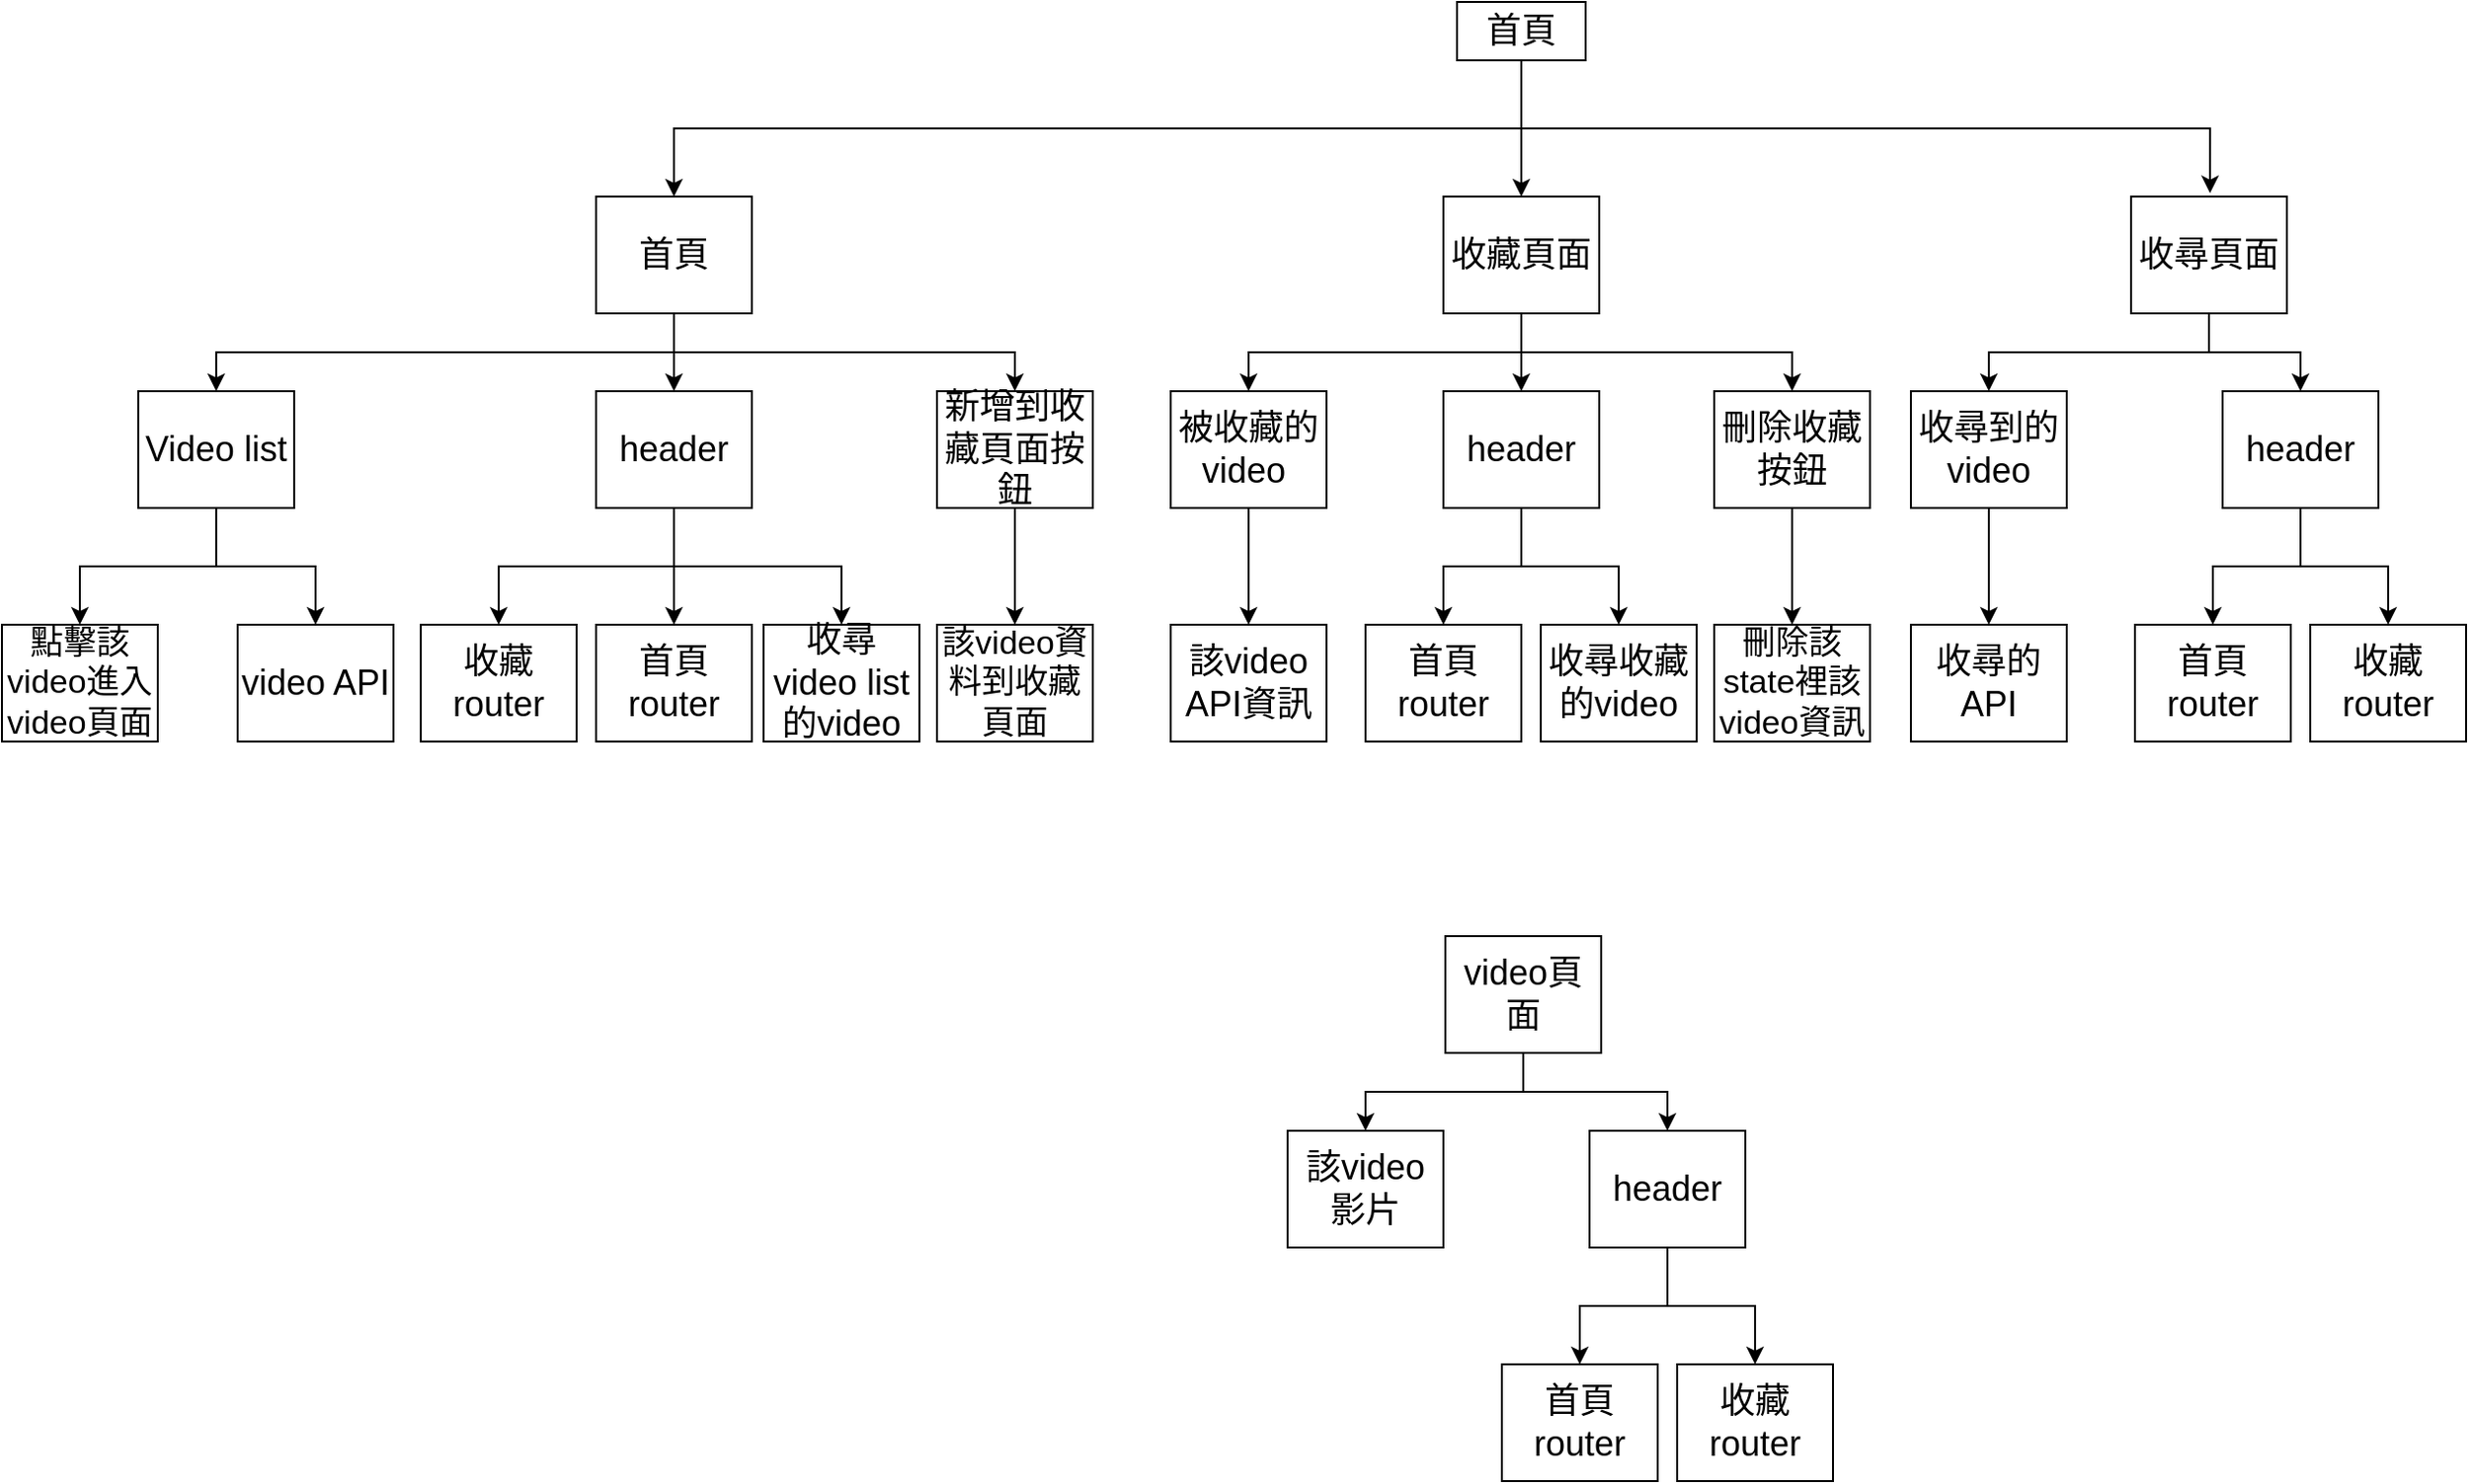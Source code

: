 <mxfile version="13.7.9" type="github">
  <diagram id="s2sqIStkeBrcZN6m3e4i" name="第1頁">
    <mxGraphModel dx="2295" dy="836" grid="1" gridSize="10" guides="1" tooltips="1" connect="1" arrows="1" fold="1" page="1" pageScale="1" pageWidth="827" pageHeight="1169" math="0" shadow="0">
      <root>
        <mxCell id="0" />
        <mxCell id="1" parent="0" />
        <mxCell id="ZZiHmv-vf1mXsx6crtdL-14" style="edgeStyle=orthogonalEdgeStyle;rounded=0;orthogonalLoop=1;jettySize=auto;html=1;exitX=0.5;exitY=1;exitDx=0;exitDy=0;fontFamily=Helvetica;fontSize=18;entryX=0.5;entryY=0;entryDx=0;entryDy=0;" edge="1" parent="1" source="ZZiHmv-vf1mXsx6crtdL-1" target="ZZiHmv-vf1mXsx6crtdL-2">
          <mxGeometry relative="1" as="geometry">
            <Array as="points">
              <mxPoint x="485" y="105" />
              <mxPoint x="85" y="105" />
            </Array>
          </mxGeometry>
        </mxCell>
        <mxCell id="ZZiHmv-vf1mXsx6crtdL-15" style="edgeStyle=orthogonalEdgeStyle;rounded=0;orthogonalLoop=1;jettySize=auto;html=1;exitX=0.5;exitY=1;exitDx=0;exitDy=0;fontFamily=Helvetica;fontSize=18;entryX=0.5;entryY=0;entryDx=0;entryDy=0;" edge="1" parent="1" source="ZZiHmv-vf1mXsx6crtdL-1" target="ZZiHmv-vf1mXsx6crtdL-3">
          <mxGeometry relative="1" as="geometry">
            <mxPoint x="590" y="140" as="targetPoint" />
          </mxGeometry>
        </mxCell>
        <mxCell id="ZZiHmv-vf1mXsx6crtdL-24" style="edgeStyle=orthogonalEdgeStyle;rounded=0;orthogonalLoop=1;jettySize=auto;html=1;exitX=0.5;exitY=1;exitDx=0;exitDy=0;entryX=0.507;entryY=-0.029;entryDx=0;entryDy=0;entryPerimeter=0;fontFamily=Helvetica;fontSize=18;" edge="1" parent="1" source="ZZiHmv-vf1mXsx6crtdL-1" target="ZZiHmv-vf1mXsx6crtdL-12">
          <mxGeometry relative="1" as="geometry" />
        </mxCell>
        <mxCell id="ZZiHmv-vf1mXsx6crtdL-1" value="首頁" style="rounded=0;whiteSpace=wrap;html=1;fontSize=18;" vertex="1" parent="1">
          <mxGeometry x="497" y="40" width="66" height="30" as="geometry" />
        </mxCell>
        <mxCell id="ZZiHmv-vf1mXsx6crtdL-26" style="edgeStyle=orthogonalEdgeStyle;rounded=0;orthogonalLoop=1;jettySize=auto;html=1;exitX=0.5;exitY=1;exitDx=0;exitDy=0;entryX=0.5;entryY=1;entryDx=0;entryDy=0;fontFamily=Helvetica;fontSize=18;" edge="1" parent="1" source="ZZiHmv-vf1mXsx6crtdL-2" target="ZZiHmv-vf1mXsx6crtdL-6">
          <mxGeometry relative="1" as="geometry">
            <Array as="points">
              <mxPoint x="95" y="220" />
              <mxPoint x="-140" y="220" />
            </Array>
          </mxGeometry>
        </mxCell>
        <mxCell id="ZZiHmv-vf1mXsx6crtdL-32" style="edgeStyle=orthogonalEdgeStyle;rounded=0;orthogonalLoop=1;jettySize=auto;html=1;exitX=0.5;exitY=1;exitDx=0;exitDy=0;entryX=0.5;entryY=1;entryDx=0;entryDy=0;fontFamily=Helvetica;fontSize=18;" edge="1" parent="1" source="ZZiHmv-vf1mXsx6crtdL-2" target="ZZiHmv-vf1mXsx6crtdL-30">
          <mxGeometry relative="1" as="geometry" />
        </mxCell>
        <mxCell id="ZZiHmv-vf1mXsx6crtdL-33" style="edgeStyle=orthogonalEdgeStyle;rounded=0;orthogonalLoop=1;jettySize=auto;html=1;exitX=0.5;exitY=1;exitDx=0;exitDy=0;entryX=0.5;entryY=1;entryDx=0;entryDy=0;fontFamily=Helvetica;fontSize=18;" edge="1" parent="1" source="ZZiHmv-vf1mXsx6crtdL-2" target="ZZiHmv-vf1mXsx6crtdL-31">
          <mxGeometry relative="1" as="geometry" />
        </mxCell>
        <mxCell id="ZZiHmv-vf1mXsx6crtdL-2" value="首頁" style="rounded=0;whiteSpace=wrap;html=1;fontFamily=Helvetica;fontSize=18;" vertex="1" parent="1">
          <mxGeometry x="55" y="140" width="80" height="60" as="geometry" />
        </mxCell>
        <mxCell id="ZZiHmv-vf1mXsx6crtdL-29" style="edgeStyle=orthogonalEdgeStyle;rounded=0;orthogonalLoop=1;jettySize=auto;html=1;exitX=0.5;exitY=1;exitDx=0;exitDy=0;entryX=0.5;entryY=1;entryDx=0;entryDy=0;fontFamily=Helvetica;fontSize=18;" edge="1" parent="1" source="ZZiHmv-vf1mXsx6crtdL-3" target="ZZiHmv-vf1mXsx6crtdL-28">
          <mxGeometry relative="1" as="geometry" />
        </mxCell>
        <mxCell id="ZZiHmv-vf1mXsx6crtdL-35" style="edgeStyle=orthogonalEdgeStyle;rounded=0;orthogonalLoop=1;jettySize=auto;html=1;exitX=0.5;exitY=1;exitDx=0;exitDy=0;entryX=0.5;entryY=1;entryDx=0;entryDy=0;fontFamily=Helvetica;fontSize=18;" edge="1" parent="1" source="ZZiHmv-vf1mXsx6crtdL-3" target="ZZiHmv-vf1mXsx6crtdL-34">
          <mxGeometry relative="1" as="geometry" />
        </mxCell>
        <mxCell id="ZZiHmv-vf1mXsx6crtdL-37" style="edgeStyle=orthogonalEdgeStyle;rounded=0;orthogonalLoop=1;jettySize=auto;html=1;exitX=0.5;exitY=1;exitDx=0;exitDy=0;fontFamily=Helvetica;fontSize=18;" edge="1" parent="1" source="ZZiHmv-vf1mXsx6crtdL-3" target="ZZiHmv-vf1mXsx6crtdL-36">
          <mxGeometry relative="1" as="geometry" />
        </mxCell>
        <mxCell id="ZZiHmv-vf1mXsx6crtdL-3" value="收藏頁面" style="rounded=0;whiteSpace=wrap;html=1;horizontal=1;fontSize=18;" vertex="1" parent="1">
          <mxGeometry x="490" y="140" width="80" height="60" as="geometry" />
        </mxCell>
        <mxCell id="ZZiHmv-vf1mXsx6crtdL-57" style="edgeStyle=orthogonalEdgeStyle;rounded=0;orthogonalLoop=1;jettySize=auto;html=1;exitX=0.5;exitY=0;exitDx=0;exitDy=0;fontFamily=Helvetica;fontSize=18;" edge="1" parent="1" source="ZZiHmv-vf1mXsx6crtdL-6" target="ZZiHmv-vf1mXsx6crtdL-55">
          <mxGeometry relative="1" as="geometry" />
        </mxCell>
        <mxCell id="ZZiHmv-vf1mXsx6crtdL-80" style="edgeStyle=orthogonalEdgeStyle;rounded=0;orthogonalLoop=1;jettySize=auto;html=1;exitX=0.5;exitY=0;exitDx=0;exitDy=0;fontFamily=Helvetica;fontSize=17;entryX=0.5;entryY=1;entryDx=0;entryDy=0;" edge="1" parent="1" source="ZZiHmv-vf1mXsx6crtdL-6" target="ZZiHmv-vf1mXsx6crtdL-81">
          <mxGeometry relative="1" as="geometry">
            <mxPoint x="-250.909" y="340" as="targetPoint" />
          </mxGeometry>
        </mxCell>
        <mxCell id="ZZiHmv-vf1mXsx6crtdL-6" value="Video list" style="rounded=0;whiteSpace=wrap;html=1;direction=west;fontSize=18;" vertex="1" parent="1">
          <mxGeometry x="-180" y="240" width="80" height="60" as="geometry" />
        </mxCell>
        <mxCell id="ZZiHmv-vf1mXsx6crtdL-71" style="edgeStyle=orthogonalEdgeStyle;rounded=0;orthogonalLoop=1;jettySize=auto;html=1;exitX=0.5;exitY=0;exitDx=0;exitDy=0;entryX=0.5;entryY=1;entryDx=0;entryDy=0;fontFamily=Helvetica;fontSize=17;" edge="1" parent="1" source="ZZiHmv-vf1mXsx6crtdL-10" target="ZZiHmv-vf1mXsx6crtdL-69">
          <mxGeometry relative="1" as="geometry" />
        </mxCell>
        <mxCell id="ZZiHmv-vf1mXsx6crtdL-72" style="edgeStyle=orthogonalEdgeStyle;rounded=0;orthogonalLoop=1;jettySize=auto;html=1;exitX=0.5;exitY=0;exitDx=0;exitDy=0;entryX=0.5;entryY=1;entryDx=0;entryDy=0;fontFamily=Helvetica;fontSize=17;" edge="1" parent="1" source="ZZiHmv-vf1mXsx6crtdL-10" target="ZZiHmv-vf1mXsx6crtdL-70">
          <mxGeometry relative="1" as="geometry" />
        </mxCell>
        <mxCell id="ZZiHmv-vf1mXsx6crtdL-10" value="header" style="rounded=0;whiteSpace=wrap;html=1;direction=west;fontSize=18;" vertex="1" parent="1">
          <mxGeometry x="890" y="240" width="80" height="60" as="geometry" />
        </mxCell>
        <mxCell id="ZZiHmv-vf1mXsx6crtdL-27" style="edgeStyle=orthogonalEdgeStyle;rounded=0;orthogonalLoop=1;jettySize=auto;html=1;exitX=0.5;exitY=1;exitDx=0;exitDy=0;entryX=0.5;entryY=1;entryDx=0;entryDy=0;fontFamily=Helvetica;fontSize=18;" edge="1" parent="1" source="ZZiHmv-vf1mXsx6crtdL-12" target="ZZiHmv-vf1mXsx6crtdL-10">
          <mxGeometry relative="1" as="geometry" />
        </mxCell>
        <mxCell id="ZZiHmv-vf1mXsx6crtdL-42" style="edgeStyle=orthogonalEdgeStyle;rounded=0;orthogonalLoop=1;jettySize=auto;html=1;exitX=0.5;exitY=1;exitDx=0;exitDy=0;entryX=0.5;entryY=1;entryDx=0;entryDy=0;fontFamily=Helvetica;fontSize=18;" edge="1" parent="1" source="ZZiHmv-vf1mXsx6crtdL-12" target="ZZiHmv-vf1mXsx6crtdL-38">
          <mxGeometry relative="1" as="geometry" />
        </mxCell>
        <mxCell id="ZZiHmv-vf1mXsx6crtdL-12" value="收尋頁面" style="rounded=0;whiteSpace=wrap;html=1;horizontal=1;fontSize=18;" vertex="1" parent="1">
          <mxGeometry x="843" y="140" width="80" height="60" as="geometry" />
        </mxCell>
        <mxCell id="ZZiHmv-vf1mXsx6crtdL-64" style="edgeStyle=orthogonalEdgeStyle;rounded=0;orthogonalLoop=1;jettySize=auto;html=1;exitX=0.5;exitY=0;exitDx=0;exitDy=0;fontFamily=Helvetica;fontSize=18;" edge="1" parent="1" source="ZZiHmv-vf1mXsx6crtdL-28" target="ZZiHmv-vf1mXsx6crtdL-63">
          <mxGeometry relative="1" as="geometry" />
        </mxCell>
        <mxCell id="ZZiHmv-vf1mXsx6crtdL-28" value="被收藏的video&amp;nbsp;" style="rounded=0;whiteSpace=wrap;html=1;direction=west;fontSize=18;" vertex="1" parent="1">
          <mxGeometry x="350" y="240" width="80" height="60" as="geometry" />
        </mxCell>
        <mxCell id="ZZiHmv-vf1mXsx6crtdL-46" style="edgeStyle=orthogonalEdgeStyle;rounded=0;orthogonalLoop=1;jettySize=auto;html=1;exitX=0.5;exitY=0;exitDx=0;exitDy=0;fontFamily=Helvetica;fontSize=18;" edge="1" parent="1" source="ZZiHmv-vf1mXsx6crtdL-30" target="ZZiHmv-vf1mXsx6crtdL-44">
          <mxGeometry relative="1" as="geometry" />
        </mxCell>
        <mxCell id="ZZiHmv-vf1mXsx6crtdL-47" style="edgeStyle=orthogonalEdgeStyle;rounded=0;orthogonalLoop=1;jettySize=auto;html=1;exitX=0.5;exitY=0;exitDx=0;exitDy=0;fontFamily=Helvetica;fontSize=18;" edge="1" parent="1" source="ZZiHmv-vf1mXsx6crtdL-30" target="ZZiHmv-vf1mXsx6crtdL-45">
          <mxGeometry relative="1" as="geometry" />
        </mxCell>
        <mxCell id="ZZiHmv-vf1mXsx6crtdL-75" style="edgeStyle=orthogonalEdgeStyle;rounded=0;orthogonalLoop=1;jettySize=auto;html=1;exitX=0.5;exitY=0;exitDx=0;exitDy=0;entryX=0.5;entryY=1;entryDx=0;entryDy=0;fontFamily=Helvetica;fontSize=17;" edge="1" parent="1" source="ZZiHmv-vf1mXsx6crtdL-30" target="ZZiHmv-vf1mXsx6crtdL-74">
          <mxGeometry relative="1" as="geometry" />
        </mxCell>
        <mxCell id="ZZiHmv-vf1mXsx6crtdL-30" value="header" style="rounded=0;whiteSpace=wrap;html=1;direction=west;fontSize=18;" vertex="1" parent="1">
          <mxGeometry x="55" y="240" width="80" height="60" as="geometry" />
        </mxCell>
        <mxCell id="ZZiHmv-vf1mXsx6crtdL-60" style="edgeStyle=orthogonalEdgeStyle;rounded=0;orthogonalLoop=1;jettySize=auto;html=1;exitX=0.5;exitY=0;exitDx=0;exitDy=0;entryX=0.5;entryY=1;entryDx=0;entryDy=0;fontFamily=Helvetica;fontSize=18;" edge="1" parent="1" source="ZZiHmv-vf1mXsx6crtdL-31" target="ZZiHmv-vf1mXsx6crtdL-58">
          <mxGeometry relative="1" as="geometry" />
        </mxCell>
        <mxCell id="ZZiHmv-vf1mXsx6crtdL-31" value="新增到收藏頁面按鈕" style="rounded=0;whiteSpace=wrap;html=1;direction=west;fontSize=18;" vertex="1" parent="1">
          <mxGeometry x="230" y="240" width="80" height="60" as="geometry" />
        </mxCell>
        <mxCell id="ZZiHmv-vf1mXsx6crtdL-62" style="edgeStyle=orthogonalEdgeStyle;rounded=0;orthogonalLoop=1;jettySize=auto;html=1;exitX=0.5;exitY=0;exitDx=0;exitDy=0;entryX=0.5;entryY=1;entryDx=0;entryDy=0;fontFamily=Helvetica;fontSize=18;" edge="1" parent="1" source="ZZiHmv-vf1mXsx6crtdL-34" target="ZZiHmv-vf1mXsx6crtdL-61">
          <mxGeometry relative="1" as="geometry" />
        </mxCell>
        <mxCell id="ZZiHmv-vf1mXsx6crtdL-77" style="edgeStyle=orthogonalEdgeStyle;rounded=0;orthogonalLoop=1;jettySize=auto;html=1;exitX=0.5;exitY=0;exitDx=0;exitDy=0;entryX=0.5;entryY=1;entryDx=0;entryDy=0;fontFamily=Helvetica;fontSize=17;" edge="1" parent="1" source="ZZiHmv-vf1mXsx6crtdL-34" target="ZZiHmv-vf1mXsx6crtdL-76">
          <mxGeometry relative="1" as="geometry" />
        </mxCell>
        <mxCell id="ZZiHmv-vf1mXsx6crtdL-34" value="header" style="rounded=0;whiteSpace=wrap;html=1;direction=west;fontSize=18;" vertex="1" parent="1">
          <mxGeometry x="490" y="240" width="80" height="60" as="geometry" />
        </mxCell>
        <mxCell id="ZZiHmv-vf1mXsx6crtdL-66" style="edgeStyle=orthogonalEdgeStyle;rounded=0;orthogonalLoop=1;jettySize=auto;html=1;exitX=0.5;exitY=0;exitDx=0;exitDy=0;fontFamily=Helvetica;fontSize=18;" edge="1" parent="1" source="ZZiHmv-vf1mXsx6crtdL-36" target="ZZiHmv-vf1mXsx6crtdL-65">
          <mxGeometry relative="1" as="geometry" />
        </mxCell>
        <mxCell id="ZZiHmv-vf1mXsx6crtdL-36" value="刪除收藏按鈕" style="rounded=0;whiteSpace=wrap;html=1;direction=west;fontSize=18;" vertex="1" parent="1">
          <mxGeometry x="629" y="240" width="80" height="60" as="geometry" />
        </mxCell>
        <mxCell id="ZZiHmv-vf1mXsx6crtdL-68" style="edgeStyle=orthogonalEdgeStyle;rounded=0;orthogonalLoop=1;jettySize=auto;html=1;exitX=0.5;exitY=0;exitDx=0;exitDy=0;fontFamily=Helvetica;fontSize=17;" edge="1" parent="1" source="ZZiHmv-vf1mXsx6crtdL-38" target="ZZiHmv-vf1mXsx6crtdL-67">
          <mxGeometry relative="1" as="geometry" />
        </mxCell>
        <mxCell id="ZZiHmv-vf1mXsx6crtdL-38" value="收尋到的video" style="rounded=0;whiteSpace=wrap;html=1;direction=west;fontSize=18;" vertex="1" parent="1">
          <mxGeometry x="730" y="240" width="80" height="60" as="geometry" />
        </mxCell>
        <mxCell id="ZZiHmv-vf1mXsx6crtdL-44" value="收藏router" style="rounded=0;whiteSpace=wrap;html=1;direction=west;fontSize=18;" vertex="1" parent="1">
          <mxGeometry x="-35" y="360" width="80" height="60" as="geometry" />
        </mxCell>
        <mxCell id="ZZiHmv-vf1mXsx6crtdL-45" value="首頁router" style="rounded=0;whiteSpace=wrap;html=1;direction=west;fontSize=18;" vertex="1" parent="1">
          <mxGeometry x="55" y="360" width="80" height="60" as="geometry" />
        </mxCell>
        <mxCell id="ZZiHmv-vf1mXsx6crtdL-55" value="video API" style="rounded=0;whiteSpace=wrap;html=1;direction=west;fontSize=18;" vertex="1" parent="1">
          <mxGeometry x="-129" y="360" width="80" height="60" as="geometry" />
        </mxCell>
        <mxCell id="ZZiHmv-vf1mXsx6crtdL-58" value="該video資料到收藏頁面" style="rounded=0;whiteSpace=wrap;html=1;direction=west;fontSize=17;" vertex="1" parent="1">
          <mxGeometry x="230" y="360" width="80" height="60" as="geometry" />
        </mxCell>
        <mxCell id="ZZiHmv-vf1mXsx6crtdL-61" value="首頁router" style="rounded=0;whiteSpace=wrap;html=1;direction=west;fontSize=18;" vertex="1" parent="1">
          <mxGeometry x="450" y="360" width="80" height="60" as="geometry" />
        </mxCell>
        <mxCell id="ZZiHmv-vf1mXsx6crtdL-63" value="該video API資訊" style="rounded=0;whiteSpace=wrap;html=1;direction=west;fontSize=18;" vertex="1" parent="1">
          <mxGeometry x="350" y="360" width="80" height="60" as="geometry" />
        </mxCell>
        <mxCell id="ZZiHmv-vf1mXsx6crtdL-65" value="刪除該state裡該video資訊" style="rounded=0;whiteSpace=wrap;html=1;direction=west;fontSize=17;" vertex="1" parent="1">
          <mxGeometry x="629" y="360" width="80" height="60" as="geometry" />
        </mxCell>
        <mxCell id="ZZiHmv-vf1mXsx6crtdL-67" value="收尋的API" style="rounded=0;whiteSpace=wrap;html=1;direction=west;fontSize=18;" vertex="1" parent="1">
          <mxGeometry x="730" y="360" width="80" height="60" as="geometry" />
        </mxCell>
        <mxCell id="ZZiHmv-vf1mXsx6crtdL-69" value="首頁router" style="rounded=0;whiteSpace=wrap;html=1;direction=west;fontSize=18;" vertex="1" parent="1">
          <mxGeometry x="845" y="360" width="80" height="60" as="geometry" />
        </mxCell>
        <mxCell id="ZZiHmv-vf1mXsx6crtdL-70" value="收藏router" style="rounded=0;whiteSpace=wrap;html=1;direction=west;fontSize=18;" vertex="1" parent="1">
          <mxGeometry x="935" y="360" width="80" height="60" as="geometry" />
        </mxCell>
        <mxCell id="ZZiHmv-vf1mXsx6crtdL-83" style="edgeStyle=orthogonalEdgeStyle;rounded=0;orthogonalLoop=1;jettySize=auto;html=1;exitX=0.5;exitY=1;exitDx=0;exitDy=0;fontFamily=Helvetica;fontSize=17;" edge="1" parent="1" source="ZZiHmv-vf1mXsx6crtdL-73" target="ZZiHmv-vf1mXsx6crtdL-78">
          <mxGeometry relative="1" as="geometry" />
        </mxCell>
        <mxCell id="ZZiHmv-vf1mXsx6crtdL-96" style="edgeStyle=orthogonalEdgeStyle;rounded=0;orthogonalLoop=1;jettySize=auto;html=1;exitX=0.5;exitY=1;exitDx=0;exitDy=0;entryX=0.5;entryY=1;entryDx=0;entryDy=0;fontFamily=Helvetica;fontSize=17;" edge="1" parent="1" source="ZZiHmv-vf1mXsx6crtdL-73" target="ZZiHmv-vf1mXsx6crtdL-93">
          <mxGeometry relative="1" as="geometry" />
        </mxCell>
        <mxCell id="ZZiHmv-vf1mXsx6crtdL-73" value="video頁面" style="rounded=0;whiteSpace=wrap;html=1;horizontal=1;fontSize=18;" vertex="1" parent="1">
          <mxGeometry x="491" y="520" width="80" height="60" as="geometry" />
        </mxCell>
        <mxCell id="ZZiHmv-vf1mXsx6crtdL-74" value="收尋video list的video" style="rounded=0;whiteSpace=wrap;html=1;direction=west;fontSize=18;" vertex="1" parent="1">
          <mxGeometry x="141" y="360" width="80" height="60" as="geometry" />
        </mxCell>
        <mxCell id="ZZiHmv-vf1mXsx6crtdL-76" value="收尋收藏的video" style="rounded=0;whiteSpace=wrap;html=1;direction=west;fontSize=18;" vertex="1" parent="1">
          <mxGeometry x="540" y="360" width="80" height="60" as="geometry" />
        </mxCell>
        <mxCell id="ZZiHmv-vf1mXsx6crtdL-78" value="該video影片" style="rounded=0;whiteSpace=wrap;html=1;direction=west;fontSize=18;" vertex="1" parent="1">
          <mxGeometry x="410" y="620" width="80" height="60" as="geometry" />
        </mxCell>
        <mxCell id="ZZiHmv-vf1mXsx6crtdL-81" value="點擊該video進入video頁面" style="rounded=0;whiteSpace=wrap;html=1;direction=west;fontSize=17;" vertex="1" parent="1">
          <mxGeometry x="-250" y="360" width="80" height="60" as="geometry" />
        </mxCell>
        <mxCell id="ZZiHmv-vf1mXsx6crtdL-91" style="edgeStyle=orthogonalEdgeStyle;rounded=0;orthogonalLoop=1;jettySize=auto;html=1;exitX=0.5;exitY=0;exitDx=0;exitDy=0;entryX=0.5;entryY=1;entryDx=0;entryDy=0;fontFamily=Helvetica;fontSize=17;" edge="1" parent="1" source="ZZiHmv-vf1mXsx6crtdL-93" target="ZZiHmv-vf1mXsx6crtdL-94">
          <mxGeometry relative="1" as="geometry" />
        </mxCell>
        <mxCell id="ZZiHmv-vf1mXsx6crtdL-92" style="edgeStyle=orthogonalEdgeStyle;rounded=0;orthogonalLoop=1;jettySize=auto;html=1;exitX=0.5;exitY=0;exitDx=0;exitDy=0;entryX=0.5;entryY=1;entryDx=0;entryDy=0;fontFamily=Helvetica;fontSize=17;" edge="1" parent="1" source="ZZiHmv-vf1mXsx6crtdL-93" target="ZZiHmv-vf1mXsx6crtdL-95">
          <mxGeometry relative="1" as="geometry" />
        </mxCell>
        <mxCell id="ZZiHmv-vf1mXsx6crtdL-93" value="header" style="rounded=0;whiteSpace=wrap;html=1;direction=west;fontSize=18;" vertex="1" parent="1">
          <mxGeometry x="565" y="620" width="80" height="60" as="geometry" />
        </mxCell>
        <mxCell id="ZZiHmv-vf1mXsx6crtdL-94" value="首頁router" style="rounded=0;whiteSpace=wrap;html=1;direction=west;fontSize=18;" vertex="1" parent="1">
          <mxGeometry x="520" y="740" width="80" height="60" as="geometry" />
        </mxCell>
        <mxCell id="ZZiHmv-vf1mXsx6crtdL-95" value="收藏router" style="rounded=0;whiteSpace=wrap;html=1;direction=west;fontSize=18;" vertex="1" parent="1">
          <mxGeometry x="610" y="740" width="80" height="60" as="geometry" />
        </mxCell>
      </root>
    </mxGraphModel>
  </diagram>
</mxfile>
